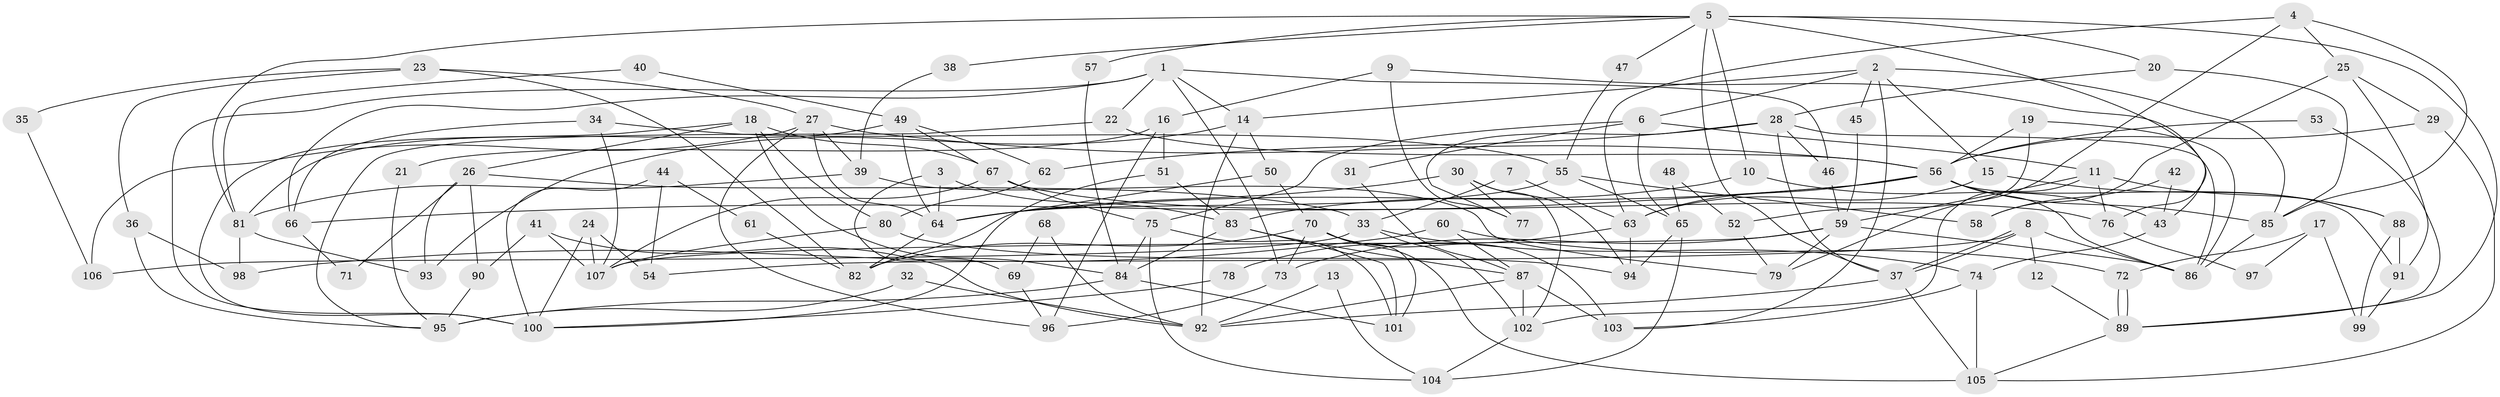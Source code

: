 // coarse degree distribution, {10: 0.08823529411764706, 13: 0.058823529411764705, 12: 0.029411764705882353, 17: 0.029411764705882353, 8: 0.058823529411764705, 5: 0.058823529411764705, 2: 0.20588235294117646, 4: 0.08823529411764706, 14: 0.029411764705882353, 7: 0.11764705882352941, 3: 0.17647058823529413, 11: 0.029411764705882353, 6: 0.029411764705882353}
// Generated by graph-tools (version 1.1) at 2025/18/03/04/25 18:18:45]
// undirected, 107 vertices, 214 edges
graph export_dot {
graph [start="1"]
  node [color=gray90,style=filled];
  1;
  2;
  3;
  4;
  5;
  6;
  7;
  8;
  9;
  10;
  11;
  12;
  13;
  14;
  15;
  16;
  17;
  18;
  19;
  20;
  21;
  22;
  23;
  24;
  25;
  26;
  27;
  28;
  29;
  30;
  31;
  32;
  33;
  34;
  35;
  36;
  37;
  38;
  39;
  40;
  41;
  42;
  43;
  44;
  45;
  46;
  47;
  48;
  49;
  50;
  51;
  52;
  53;
  54;
  55;
  56;
  57;
  58;
  59;
  60;
  61;
  62;
  63;
  64;
  65;
  66;
  67;
  68;
  69;
  70;
  71;
  72;
  73;
  74;
  75;
  76;
  77;
  78;
  79;
  80;
  81;
  82;
  83;
  84;
  85;
  86;
  87;
  88;
  89;
  90;
  91;
  92;
  93;
  94;
  95;
  96;
  97;
  98;
  99;
  100;
  101;
  102;
  103;
  104;
  105;
  106;
  107;
  1 -- 73;
  1 -- 66;
  1 -- 14;
  1 -- 22;
  1 -- 46;
  1 -- 100;
  2 -- 103;
  2 -- 14;
  2 -- 6;
  2 -- 15;
  2 -- 45;
  2 -- 85;
  3 -- 83;
  3 -- 64;
  3 -- 69;
  4 -- 85;
  4 -- 79;
  4 -- 25;
  4 -- 63;
  5 -- 20;
  5 -- 89;
  5 -- 10;
  5 -- 37;
  5 -- 38;
  5 -- 47;
  5 -- 57;
  5 -- 76;
  5 -- 81;
  6 -- 65;
  6 -- 11;
  6 -- 31;
  6 -- 75;
  7 -- 33;
  7 -- 63;
  8 -- 37;
  8 -- 37;
  8 -- 86;
  8 -- 12;
  8 -- 54;
  9 -- 16;
  9 -- 77;
  9 -- 43;
  10 -- 83;
  10 -- 43;
  11 -- 76;
  11 -- 59;
  11 -- 88;
  11 -- 102;
  12 -- 89;
  13 -- 92;
  13 -- 104;
  14 -- 92;
  14 -- 50;
  14 -- 93;
  15 -- 63;
  15 -- 88;
  16 -- 51;
  16 -- 96;
  16 -- 21;
  17 -- 99;
  17 -- 72;
  17 -- 97;
  18 -- 67;
  18 -- 80;
  18 -- 26;
  18 -- 84;
  18 -- 100;
  19 -- 56;
  19 -- 86;
  19 -- 52;
  20 -- 85;
  20 -- 28;
  21 -- 95;
  22 -- 56;
  22 -- 95;
  23 -- 82;
  23 -- 27;
  23 -- 35;
  23 -- 36;
  24 -- 100;
  24 -- 107;
  24 -- 54;
  25 -- 91;
  25 -- 29;
  25 -- 58;
  26 -- 33;
  26 -- 71;
  26 -- 90;
  26 -- 93;
  27 -- 64;
  27 -- 56;
  27 -- 39;
  27 -- 96;
  27 -- 106;
  28 -- 46;
  28 -- 37;
  28 -- 62;
  28 -- 77;
  28 -- 86;
  29 -- 105;
  29 -- 56;
  30 -- 102;
  30 -- 64;
  30 -- 77;
  30 -- 94;
  31 -- 87;
  32 -- 92;
  32 -- 95;
  33 -- 102;
  33 -- 74;
  33 -- 106;
  34 -- 107;
  34 -- 55;
  34 -- 66;
  35 -- 106;
  36 -- 95;
  36 -- 98;
  37 -- 92;
  37 -- 105;
  38 -- 39;
  39 -- 81;
  39 -- 79;
  40 -- 81;
  40 -- 49;
  41 -- 107;
  41 -- 90;
  41 -- 92;
  42 -- 58;
  42 -- 43;
  43 -- 74;
  44 -- 100;
  44 -- 54;
  44 -- 61;
  45 -- 59;
  46 -- 59;
  47 -- 55;
  48 -- 52;
  48 -- 65;
  49 -- 81;
  49 -- 64;
  49 -- 62;
  49 -- 67;
  50 -- 70;
  50 -- 82;
  51 -- 100;
  51 -- 83;
  52 -- 79;
  53 -- 56;
  53 -- 89;
  55 -- 64;
  55 -- 65;
  55 -- 58;
  56 -- 86;
  56 -- 63;
  56 -- 64;
  56 -- 66;
  56 -- 85;
  56 -- 91;
  57 -- 84;
  59 -- 86;
  59 -- 73;
  59 -- 79;
  59 -- 107;
  60 -- 87;
  60 -- 98;
  60 -- 72;
  61 -- 82;
  62 -- 80;
  63 -- 78;
  63 -- 94;
  64 -- 82;
  65 -- 94;
  65 -- 104;
  66 -- 71;
  67 -- 107;
  67 -- 75;
  67 -- 76;
  68 -- 69;
  68 -- 92;
  69 -- 96;
  70 -- 105;
  70 -- 101;
  70 -- 73;
  70 -- 82;
  70 -- 103;
  72 -- 89;
  72 -- 89;
  73 -- 96;
  74 -- 103;
  74 -- 105;
  75 -- 84;
  75 -- 101;
  75 -- 104;
  76 -- 97;
  78 -- 100;
  80 -- 94;
  80 -- 107;
  81 -- 93;
  81 -- 98;
  83 -- 84;
  83 -- 101;
  83 -- 87;
  84 -- 95;
  84 -- 101;
  85 -- 86;
  87 -- 92;
  87 -- 102;
  87 -- 103;
  88 -- 91;
  88 -- 99;
  89 -- 105;
  90 -- 95;
  91 -- 99;
  102 -- 104;
}
